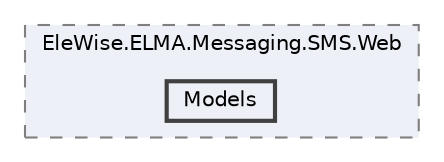digraph "Web/Modules/EleWise.ELMA.Messaging.SMS.Web/Models"
{
 // LATEX_PDF_SIZE
  bgcolor="transparent";
  edge [fontname=Helvetica,fontsize=10,labelfontname=Helvetica,labelfontsize=10];
  node [fontname=Helvetica,fontsize=10,shape=box,height=0.2,width=0.4];
  compound=true
  subgraph clusterdir_f04b4080923155bf7082513efd77c585 {
    graph [ bgcolor="#edf0f7", pencolor="grey50", label="EleWise.ELMA.Messaging.SMS.Web", fontname=Helvetica,fontsize=10 style="filled,dashed", URL="dir_f04b4080923155bf7082513efd77c585.html",tooltip=""]
  dir_b02d5f3592c1b223b7ba961798d37e7f [label="Models", fillcolor="#edf0f7", color="grey25", style="filled,bold", URL="dir_b02d5f3592c1b223b7ba961798d37e7f.html",tooltip=""];
  }
}
